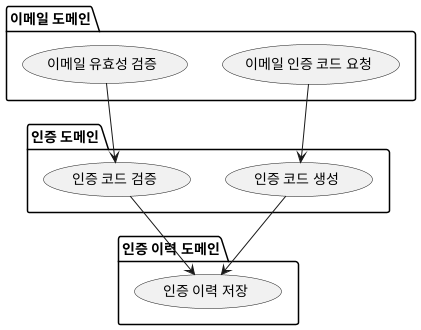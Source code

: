 @startuml

package "이메일 도메인" as email {
  (이메일 인증 코드 요청) as requestEmailAuthCode
  (이메일 유효성 검증) as validateEmail
}

package "인증 도메인" {
  (인증 코드 생성) as createAuthCode
  (인증 코드 검증) as validateAuthCode
}

package "인증 이력 도메인" {
  (인증 이력 저장) as createAuthHistory
}

requestEmailAuthCode --> createAuthCode
validateEmail --> validateAuthCode

createAuthCode --> createAuthHistory
validateAuthCode --> createAuthHistory
@enduml